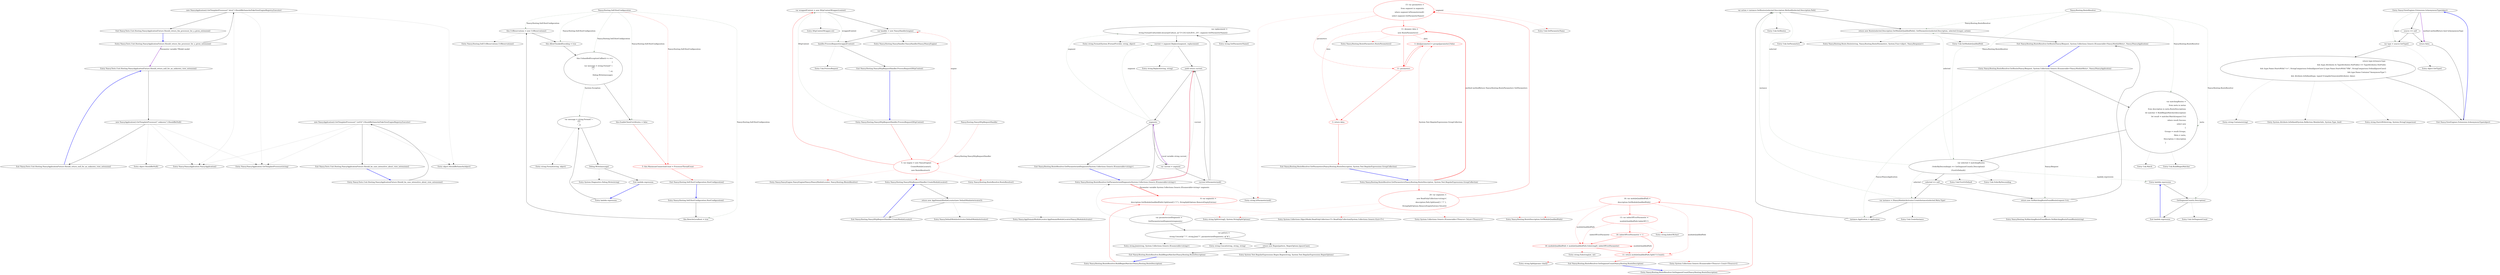 digraph  {
n0 [cluster="Nancy.Tests.Unit.Hosting.NancyApplicationFixture.Should_return_null_for_an_unknown_view_extension()", label="Entry Nancy.Tests.Unit.Hosting.NancyApplicationFixture.Should_return_null_for_an_unknown_view_extension()", span="9-9"];
n1 [cluster="Nancy.Tests.Unit.Hosting.NancyApplicationFixture.Should_return_null_for_an_unknown_view_extension()", label="new NancyApplication().GetTemplateProcessor(''.unknown'').ShouldBeNull()", span="11-11"];
n2 [cluster="Nancy.Tests.Unit.Hosting.NancyApplicationFixture.Should_return_null_for_an_unknown_view_extension()", label="Exit Nancy.Tests.Unit.Hosting.NancyApplicationFixture.Should_return_null_for_an_unknown_view_extension()", span="9-9"];
n3 [cluster="Nancy.NancyApplication.NancyApplication()", label="Entry Nancy.NancyApplication.NancyApplication()", span="12-12"];
n4 [cluster="Nancy.NancyApplication.GetTemplateProcessor(string)", label="Entry Nancy.NancyApplication.GetTemplateProcessor(string)", span="17-17"];
n5 [cluster="object.ShouldBeNull()", label="Entry object.ShouldBeNull()", span="80-80"];
n6 [cluster="Nancy.Tests.Unit.Hosting.NancyApplicationFixture.Should_return_the_processor_for_a_given_extension()", label="Entry Nancy.Tests.Unit.Hosting.NancyApplicationFixture.Should_return_the_processor_for_a_given_extension()", span="16-16"];
n7 [cluster="Nancy.Tests.Unit.Hosting.NancyApplicationFixture.Should_return_the_processor_for_a_given_extension()", label="new NancyApplication().GetTemplateProcessor(''.leto2'').ShouldBeSameAs(FakeViewEngineRegistry.Executor)", span="18-18"];
n8 [cluster="Nancy.Tests.Unit.Hosting.NancyApplicationFixture.Should_return_the_processor_for_a_given_extension()", label="Exit Nancy.Tests.Unit.Hosting.NancyApplicationFixture.Should_return_the_processor_for_a_given_extension()", span="16-16"];
n9 [cluster="object.ShouldBeSameAs(object)", label="Entry object.ShouldBeSameAs(object)", span="75-75"];
n10 [cluster="Nancy.Tests.Unit.Hosting.NancyApplicationFixture.Should_be_case_intensitive_about_view_extensions()", label="Entry Nancy.Tests.Unit.Hosting.NancyApplicationFixture.Should_be_case_intensitive_about_view_extensions()", span="22-22"];
n11 [cluster="Nancy.Tests.Unit.Hosting.NancyApplicationFixture.Should_be_case_intensitive_about_view_extensions()", label="new NancyApplication().GetTemplateProcessor(''.LetO2'').ShouldBeSameAs(FakeViewEngineRegistry.Executor)", span="24-24"];
n12 [cluster="Nancy.Tests.Unit.Hosting.NancyApplicationFixture.Should_be_case_intensitive_about_view_extensions()", label="Exit Nancy.Tests.Unit.Hosting.NancyApplicationFixture.Should_be_case_intensitive_about_view_extensions()", span="22-22"];
m0_8 [cluster="Nancy.Hosting.Self.UrlReservations.UrlReservations()", file="HostConfiguration.cs", label="Entry Nancy.Hosting.Self.UrlReservations.UrlReservations()", span="15-15"];
m0_13 [cluster="string.Format(string, object)", file="HostConfiguration.cs", label="Entry string.Format(string, object)", span="0-0"];
m0_0 [cluster="Nancy.Hosting.Self.HostConfiguration.HostConfiguration()", file="HostConfiguration.cs", label="Entry Nancy.Hosting.Self.HostConfiguration.HostConfiguration()", span="93-93"];
m0_1 [cluster="Nancy.Hosting.Self.HostConfiguration.HostConfiguration()", file="HostConfiguration.cs", label="this.RewriteLocalhost = true", span="95-95"];
m0_2 [cluster="Nancy.Hosting.Self.HostConfiguration.HostConfiguration()", file="HostConfiguration.cs", label="this.UrlReservations = new UrlReservations()", span="96-96"];
m0_3 [cluster="Nancy.Hosting.Self.HostConfiguration.HostConfiguration()", file="HostConfiguration.cs", label="this.AllowChunkedEncoding = true", span="97-97"];
m0_4 [cluster="Nancy.Hosting.Self.HostConfiguration.HostConfiguration()", file="HostConfiguration.cs", label="this.UnhandledExceptionCallback = e =>\r\n                {\r\n                    var message = string.Format(''---\n{0}\n---\n'', e);\r\n                    Debug.Write(message);\r\n                }", span="98-102"];
m0_5 [cluster="Nancy.Hosting.Self.HostConfiguration.HostConfiguration()", file="HostConfiguration.cs", label="this.EnableClientCertificates = false", span="103-103"];
m0_6 [cluster="Nancy.Hosting.Self.HostConfiguration.HostConfiguration()", color=red, community=0, file="HostConfiguration.cs", label="5: this.MaximumConnectionCount = ProcessorThreadCount", span="104-104"];
m0_7 [cluster="Nancy.Hosting.Self.HostConfiguration.HostConfiguration()", file="HostConfiguration.cs", label="Exit Nancy.Hosting.Self.HostConfiguration.HostConfiguration()", span="93-93"];
m0_9 [cluster="lambda expression", file="HostConfiguration.cs", label="Entry lambda expression", span="98-102"];
m0_10 [cluster="lambda expression", file="HostConfiguration.cs", label="var message = string.Format(''---\n{0}\n---\n'', e)", span="100-100"];
m0_11 [cluster="lambda expression", file="HostConfiguration.cs", label="Debug.Write(message)", span="101-101"];
m0_12 [cluster="lambda expression", file="HostConfiguration.cs", label="Exit lambda expression", span="98-102"];
m0_14 [cluster="System.Diagnostics.Debug.Write(string)", file="HostConfiguration.cs", label="Entry System.Diagnostics.Debug.Write(string)", span="0-0"];
m0_15 [file="HostConfiguration.cs", label="Nancy.Hosting.Self.HostConfiguration", span=""];
m1_9 [cluster="HttpContextWrapper.cstr", file="NancyHost.cs", label="Entry HttpContextWrapper.cstr", span=""];
m1_15 [cluster="Nancy.DefaultModuleActivator.DefaultModuleActivator()", file="NancyHost.cs", label="Entry Nancy.DefaultModuleActivator.DefaultModuleActivator()", span="4-4"];
m1_10 [cluster="Nancy.Hosting.NancyHandler.NancyHandler(Nancy.INancyEngine)", file="NancyHost.cs", label="Entry Nancy.Hosting.NancyHandler.NancyHandler(Nancy.INancyEngine)", span="9-9"];
m1_0 [cluster="Nancy.Hosting.NancyHttpRequestHandler.ProcessRequest(HttpContext)", file="NancyHost.cs", label="Entry Nancy.Hosting.NancyHttpRequestHandler.ProcessRequest(HttpContext)", span="12-12"];
m1_1 [cluster="Nancy.Hosting.NancyHttpRequestHandler.ProcessRequest(HttpContext)", color=red, community=0, file="NancyHost.cs", label="5: var engine = new NancyEngine(\r\n                CreateModuleLocator(),\r\n                new RouteResolver())", span="14-16"];
m1_2 [cluster="Nancy.Hosting.NancyHttpRequestHandler.ProcessRequest(HttpContext)", file="NancyHost.cs", label="var wrappedContext = new HttpContextWrapper(context)", span="18-18"];
m1_3 [cluster="Nancy.Hosting.NancyHttpRequestHandler.ProcessRequest(HttpContext)", file="NancyHost.cs", label="var handler = new NancyHandler(engine)", span="19-19"];
m1_4 [cluster="Nancy.Hosting.NancyHttpRequestHandler.ProcessRequest(HttpContext)", file="NancyHost.cs", label="handler.ProcessRequest(wrappedContext)", span="20-20"];
m1_5 [cluster="Nancy.Hosting.NancyHttpRequestHandler.ProcessRequest(HttpContext)", file="NancyHost.cs", label="Exit Nancy.Hosting.NancyHttpRequestHandler.ProcessRequest(HttpContext)", span="12-12"];
m1_6 [cluster="Nancy.NancyEngine.NancyEngine(Nancy.INancyModuleLocator, Nancy.Routing.IRouteResolver)", file="NancyHost.cs", label="Entry Nancy.NancyEngine.NancyEngine(Nancy.INancyModuleLocator, Nancy.Routing.IRouteResolver)", span="19-19"];
m1_7 [cluster="Nancy.Hosting.NancyHttpRequestHandler.CreateModuleLocator()", file="NancyHost.cs", label="Entry Nancy.Hosting.NancyHttpRequestHandler.CreateModuleLocator()", span="23-23"];
m1_12 [cluster="Nancy.Hosting.NancyHttpRequestHandler.CreateModuleLocator()", file="NancyHost.cs", label="return new AppDomainModuleLocator(new DefaultModuleActivator());", span="25-25"];
m1_13 [cluster="Nancy.Hosting.NancyHttpRequestHandler.CreateModuleLocator()", file="NancyHost.cs", label="Exit Nancy.Hosting.NancyHttpRequestHandler.CreateModuleLocator()", span="23-23"];
m1_14 [cluster="Nancy.AppDomainModuleLocator.AppDomainModuleLocator(Nancy.IModuleActivator)", file="NancyHost.cs", label="Entry Nancy.AppDomainModuleLocator.AppDomainModuleLocator(Nancy.IModuleActivator)", span="16-16"];
m1_8 [cluster="Nancy.Routing.RouteResolver.RouteResolver()", file="NancyHost.cs", label="Entry Nancy.Routing.RouteResolver.RouteResolver()", span="10-10"];
m1_11 [cluster="Unk.ProcessRequest", file="NancyHost.cs", label="Entry Unk.ProcessRequest", span=""];
m1_16 [file="NancyHost.cs", label="Nancy.Hosting.NancyHttpRequestHandler", span=""];
m2_57 [cluster="string.Format(System.IFormatProvider, string, object)", file="SerializeTests.cs", label="Entry string.Format(System.IFormatProvider, string, object)", span="0-0"];
m2_16 [cluster="Unk.GetRoutes", file="SerializeTests.cs", label="Entry Unk.GetRoutes", span=""];
m2_35 [cluster="string.IsParameterized()", file="SerializeTests.cs", label="Entry string.IsParameterized()", span="42-42"];
m2_15 [cluster="Unk.CreateInstance", file="SerializeTests.cs", label="Entry Unk.CreateInstance", span=""];
m2_10 [cluster="Unk.BuildRegexMatcher", file="SerializeTests.cs", label="Entry Unk.BuildRegexMatcher", span=""];
m2_59 [cluster="Nancy.Routing.RouteResolver.GetSegmentCount(Nancy.Routing.RouteDescription)", file="SerializeTests.cs", label="Entry Nancy.Routing.RouteResolver.GetSegmentCount(Nancy.Routing.RouteDescription)", span="96-96"];
m2_60 [cluster="Nancy.Routing.RouteResolver.GetSegmentCount(Nancy.Routing.RouteDescription)", color=red, community=0, file="SerializeTests.cs", label="16: var moduleQualifiedPath =\r\n                description.GetModuleQualifiedPath()", span="98-99"];
m2_61 [cluster="Nancy.Routing.RouteResolver.GetSegmentCount(Nancy.Routing.RouteDescription)", color=red, community=0, file="SerializeTests.cs", label="13: var indexOfFirstParameter =\r\n                moduleQualifiedPath.IndexOf('{')", span="101-102"];
m2_63 [cluster="Nancy.Routing.RouteResolver.GetSegmentCount(Nancy.Routing.RouteDescription)", color=red, community=0, file="SerializeTests.cs", label="16: moduleQualifiedPath = moduleQualifiedPath.Substring(0, indexOfFirstParameter)", span="105-105"];
m2_64 [cluster="Nancy.Routing.RouteResolver.GetSegmentCount(Nancy.Routing.RouteDescription)", color=red, community=0, file="SerializeTests.cs", label="11: return moduleQualifiedPath.Split('/').Count();", span="107-107"];
m2_62 [cluster="Nancy.Routing.RouteResolver.GetSegmentCount(Nancy.Routing.RouteDescription)", color=red, community=0, file="SerializeTests.cs", label="16: indexOfFirstParameter > -1", span="104-104"];
m2_65 [cluster="Nancy.Routing.RouteResolver.GetSegmentCount(Nancy.Routing.RouteDescription)", file="SerializeTests.cs", label="Exit Nancy.Routing.RouteResolver.GetSegmentCount(Nancy.Routing.RouteDescription)", span="96-96"];
m2_23 [cluster="Unk.GetSegmentCount", file="SerializeTests.cs", label="Entry Unk.GetSegmentCount", span=""];
m2_58 [cluster="string.Replace(string, string)", file="SerializeTests.cs", label="Entry string.Replace(string, string)", span="0-0"];
m2_18 [cluster="Unk.GetModuleQualifiedPath", file="SerializeTests.cs", label="Entry Unk.GetModuleQualifiedPath", span=""];
m2_24 [cluster="Nancy.Routing.RouteResolver.GetParameters(Nancy.Routing.RouteDescription, System.Text.RegularExpressions.GroupCollection)", file="SerializeTests.cs", label="Entry Nancy.Routing.RouteResolver.GetParameters(Nancy.Routing.RouteDescription, System.Text.RegularExpressions.GroupCollection)", span="42-42"];
m2_25 [cluster="Nancy.Routing.RouteResolver.GetParameters(Nancy.Routing.RouteDescription, System.Text.RegularExpressions.GroupCollection)", color=red, community=0, file="SerializeTests.cs", label="20: var segments =\r\n                new ReadOnlyCollection<string>(\r\n                    description.Path.Split(new[] { ''/'' },\r\n                    StringSplitOptions.RemoveEmptyEntries).ToList())", span="44-47"];
m2_29 [cluster="Nancy.Routing.RouteResolver.GetParameters(Nancy.Routing.RouteDescription, System.Text.RegularExpressions.GroupCollection)", color=red, community=0, file="SerializeTests.cs", label="3: data[parameter] = groups[parameter].Value", span="59-59"];
m2_26 [cluster="Nancy.Routing.RouteResolver.GetParameters(Nancy.Routing.RouteDescription, System.Text.RegularExpressions.GroupCollection)", color=red, community=0, file="SerializeTests.cs", label="15: var parameters =\r\n                from segment in segments\r\n                where segment.IsParameterized()\r\n                select segment.GetParameterName()", span="49-52"];
m2_27 [cluster="Nancy.Routing.RouteResolver.GetParameters(Nancy.Routing.RouteDescription, System.Text.RegularExpressions.GroupCollection)", color=red, community=0, file="SerializeTests.cs", label="11: dynamic data =\r\n                new RouteParameters()", span="54-55"];
m2_28 [cluster="Nancy.Routing.RouteResolver.GetParameters(Nancy.Routing.RouteDescription, System.Text.RegularExpressions.GroupCollection)", color=red, community=0, file="SerializeTests.cs", label="11: parameters", span="57-57"];
m2_30 [cluster="Nancy.Routing.RouteResolver.GetParameters(Nancy.Routing.RouteDescription, System.Text.RegularExpressions.GroupCollection)", color=red, community=0, file="SerializeTests.cs", label="3: return data;", span="62-62"];
m2_31 [cluster="Nancy.Routing.RouteResolver.GetParameters(Nancy.Routing.RouteDescription, System.Text.RegularExpressions.GroupCollection)", file="SerializeTests.cs", label="Exit Nancy.Routing.RouteResolver.GetParameters(Nancy.Routing.RouteDescription, System.Text.RegularExpressions.GroupCollection)", span="42-42"];
m2_33 [cluster="string.Split(string[], System.StringSplitOptions)", file="SerializeTests.cs", label="Entry string.Split(string[], System.StringSplitOptions)", span="0-0"];
m2_44 [cluster="Nancy.Routing.RouteDescription.GetModuleQualifiedPath()", file="SerializeTests.cs", label="Entry Nancy.Routing.RouteDescription.GetModuleQualifiedPath()", span="6-6"];
m2_32 [cluster="System.Collections.ObjectModel.ReadOnlyCollection<T>.ReadOnlyCollection(System.Collections.Generic.IList<T>)", file="SerializeTests.cs", label="Entry System.Collections.ObjectModel.ReadOnlyCollection<T>.ReadOnlyCollection(System.Collections.Generic.IList<T>)", span="0-0"];
m2_67 [cluster="string.Substring(int, int)", file="SerializeTests.cs", label="Entry string.Substring(int, int)", span="0-0"];
m2_46 [cluster="string.Join(string, System.Collections.Generic.IEnumerable<string>)", file="SerializeTests.cs", label="Entry string.Join(string, System.Collections.Generic.IEnumerable<string>)", span="0-0"];
m2_14 [cluster="Nancy.Routing.NoMatchingRouteFoundRoute.NoMatchingRouteFoundRoute(string)", file="SerializeTests.cs", label="Entry Nancy.Routing.NoMatchingRouteFoundRoute.NoMatchingRouteFoundRoute(string)", span="4-4"];
m2_36 [cluster="Unk.GetParameterName", file="SerializeTests.cs", label="Entry Unk.GetParameterName", span=""];
m2_56 [cluster="string.GetParameterName()", file="SerializeTests.cs", label="Entry string.GetParameterName()", span="22-22"];
m2_34 [cluster="System.Collections.Generic.IEnumerable<TSource>.ToList<TSource>()", file="SerializeTests.cs", label="Entry System.Collections.Generic.IEnumerable<TSource>.ToList<TSource>()", span="0-0"];
m2_0 [cluster="Nancy.Routing.RouteResolver.GetRoute(Nancy.IRequest, System.Collections.Generic.IEnumerable<Nancy.ModuleMeta>, Nancy.INancyApplication)", file="SerializeTests.cs", label="Entry Nancy.Routing.RouteResolver.GetRoute(Nancy.IRequest, System.Collections.Generic.IEnumerable<Nancy.ModuleMeta>, Nancy.INancyApplication)", span="12-12"];
m2_1 [cluster="Nancy.Routing.RouteResolver.GetRoute(Nancy.IRequest, System.Collections.Generic.IEnumerable<Nancy.ModuleMeta>, Nancy.INancyApplication)", file="SerializeTests.cs", label="var matchingRoutes =\r\n                from meta in metas\r\n                from description in meta.RouteDescriptions\r\n                let matcher = BuildRegexMatcher(description)\r\n                let result = matcher.Match(request.Uri)\r\n                where result.Success\r\n                select new\r\n                {\r\n                    Groups = result.Groups,\r\n                    Meta = meta,\r\n                    Description = description\r\n                }", span="14-25"];
m2_4 [cluster="Nancy.Routing.RouteResolver.GetRoute(Nancy.IRequest, System.Collections.Generic.IEnumerable<Nancy.ModuleMeta>, Nancy.INancyApplication)", file="SerializeTests.cs", label="return new NoMatchingRouteFoundRoute(request.Uri);", span="33-33"];
m2_6 [cluster="Nancy.Routing.RouteResolver.GetRoute(Nancy.IRequest, System.Collections.Generic.IEnumerable<Nancy.ModuleMeta>, Nancy.INancyApplication)", file="SerializeTests.cs", label="instance.Application = application", span="37-37"];
m2_2 [cluster="Nancy.Routing.RouteResolver.GetRoute(Nancy.IRequest, System.Collections.Generic.IEnumerable<Nancy.ModuleMeta>, Nancy.INancyApplication)", file="SerializeTests.cs", label="var selected = matchingRoutes\r\n                .OrderByDescending(x => GetSegmentCount(x.Description))\r\n                .FirstOrDefault()", span="27-29"];
m2_3 [cluster="Nancy.Routing.RouteResolver.GetRoute(Nancy.IRequest, System.Collections.Generic.IEnumerable<Nancy.ModuleMeta>, Nancy.INancyApplication)", file="SerializeTests.cs", label="selected == null", span="31-31"];
m2_5 [cluster="Nancy.Routing.RouteResolver.GetRoute(Nancy.IRequest, System.Collections.Generic.IEnumerable<Nancy.ModuleMeta>, Nancy.INancyApplication)", file="SerializeTests.cs", label="var instance = (NancyModule)Activator.CreateInstance(selected.Meta.Type)", span="36-36"];
m2_7 [cluster="Nancy.Routing.RouteResolver.GetRoute(Nancy.IRequest, System.Collections.Generic.IEnumerable<Nancy.ModuleMeta>, Nancy.INancyApplication)", file="SerializeTests.cs", label="var action = instance.GetRoutes(selected.Description.Method)[selected.Description.Path]", span="38-38"];
m2_8 [cluster="Nancy.Routing.RouteResolver.GetRoute(Nancy.IRequest, System.Collections.Generic.IEnumerable<Nancy.ModuleMeta>, Nancy.INancyApplication)", file="SerializeTests.cs", label="return new Route(selected.Description.GetModuleQualifiedPath(), GetParameters(selected.Description, selected.Groups), action);", span="39-39"];
m2_9 [cluster="Nancy.Routing.RouteResolver.GetRoute(Nancy.IRequest, System.Collections.Generic.IEnumerable<Nancy.ModuleMeta>, Nancy.INancyApplication)", file="SerializeTests.cs", label="Exit Nancy.Routing.RouteResolver.GetRoute(Nancy.IRequest, System.Collections.Generic.IEnumerable<Nancy.ModuleMeta>, Nancy.INancyApplication)", span="12-12"];
m2_19 [cluster="Unk.GetParameters", file="SerializeTests.cs", label="Entry Unk.GetParameters", span=""];
m2_20 [cluster="lambda expression", file="SerializeTests.cs", label="Entry lambda expression", span="28-28"];
m2_21 [cluster="lambda expression", file="SerializeTests.cs", label="GetSegmentCount(x.Description)", span="28-28"];
m2_22 [cluster="lambda expression", file="SerializeTests.cs", label="Exit lambda expression", span="28-28"];
m2_13 [cluster="Unk.FirstOrDefault", file="SerializeTests.cs", label="Entry Unk.FirstOrDefault", span=""];
m2_17 [cluster="Nancy.Routing.Route.Route(string, Nancy.Routing.RouteParameters, System.Func<object, Nancy.Response>)", file="SerializeTests.cs", label="Entry Nancy.Routing.Route.Route(string, Nancy.Routing.RouteParameters, System.Func<object, Nancy.Response>)", span="6-6"];
m2_69 [cluster="System.Collections.Generic.IEnumerable<TSource>.Count<TSource>()", file="SerializeTests.cs", label="Entry System.Collections.Generic.IEnumerable<TSource>.Count<TSource>()", span="0-0"];
m2_68 [cluster="string.Split(params char[])", file="SerializeTests.cs", label="Entry string.Split(params char[])", span="0-0"];
m2_45 [cluster="Nancy.Routing.RouteResolver.GetParameterizedSegments(System.Collections.Generic.IEnumerable<string>)", file="SerializeTests.cs", label="Entry Nancy.Routing.RouteResolver.GetParameterizedSegments(System.Collections.Generic.IEnumerable<string>)", span="79-79"];
m2_49 [cluster="Nancy.Routing.RouteResolver.GetParameterizedSegments(System.Collections.Generic.IEnumerable<string>)", file="SerializeTests.cs", label=segments, span="81-81"];
m2_54 [cluster="Nancy.Routing.RouteResolver.GetParameterizedSegments(System.Collections.Generic.IEnumerable<string>)", file="SerializeTests.cs", label="yield return current;", span="92-92"];
m2_50 [cluster="Nancy.Routing.RouteResolver.GetParameterizedSegments(System.Collections.Generic.IEnumerable<string>)", file="SerializeTests.cs", label="var current = segment", span="83-83"];
m2_52 [cluster="Nancy.Routing.RouteResolver.GetParameterizedSegments(System.Collections.Generic.IEnumerable<string>)", file="SerializeTests.cs", label="var replacement =\r\n                        string.Format(CultureInfo.InvariantCulture, @''(?<{0}>[/A-Z0-9._-]*)'', segment.GetParameterName())", span="86-87"];
m2_53 [cluster="Nancy.Routing.RouteResolver.GetParameterizedSegments(System.Collections.Generic.IEnumerable<string>)", file="SerializeTests.cs", label="current = segment.Replace(segment, replacement)", span="89-89"];
m2_51 [cluster="Nancy.Routing.RouteResolver.GetParameterizedSegments(System.Collections.Generic.IEnumerable<string>)", file="SerializeTests.cs", label="current.IsParameterized()", span="84-84"];
m2_55 [cluster="Nancy.Routing.RouteResolver.GetParameterizedSegments(System.Collections.Generic.IEnumerable<string>)", file="SerializeTests.cs", label="Exit Nancy.Routing.RouteResolver.GetParameterizedSegments(System.Collections.Generic.IEnumerable<string>)", span="79-79"];
m2_48 [cluster="System.Text.RegularExpressions.Regex.Regex(string, System.Text.RegularExpressions.RegexOptions)", file="SerializeTests.cs", label="Entry System.Text.RegularExpressions.Regex.Regex(string, System.Text.RegularExpressions.RegexOptions)", span="0-0"];
m2_12 [cluster="Unk.OrderByDescending", file="SerializeTests.cs", label="Entry Unk.OrderByDescending", span=""];
m2_47 [cluster="string.Concat(string, string, string)", file="SerializeTests.cs", label="Entry string.Concat(string, string, string)", span="0-0"];
m2_66 [cluster="string.IndexOf(char)", file="SerializeTests.cs", label="Entry string.IndexOf(char)", span="0-0"];
m2_37 [cluster="Nancy.Routing.RouteParameters.RouteParameters()", file="SerializeTests.cs", label="Entry Nancy.Routing.RouteParameters.RouteParameters()", span="8-8"];
m2_11 [cluster="Unk.Match", file="SerializeTests.cs", label="Entry Unk.Match", span=""];
m2_38 [cluster="Nancy.Routing.RouteResolver.BuildRegexMatcher(Nancy.Routing.RouteDescription)", file="SerializeTests.cs", label="Entry Nancy.Routing.RouteResolver.BuildRegexMatcher(Nancy.Routing.RouteDescription)", span="65-65"];
m2_39 [cluster="Nancy.Routing.RouteResolver.BuildRegexMatcher(Nancy.Routing.RouteDescription)", color=red, community=0, file="SerializeTests.cs", label="8: var segments =\r\n                description.GetModuleQualifiedPath().Split(new[] {''/''}, StringSplitOptions.RemoveEmptyEntries)", span="67-68"];
m2_40 [cluster="Nancy.Routing.RouteResolver.BuildRegexMatcher(Nancy.Routing.RouteDescription)", file="SerializeTests.cs", label="var parameterizedSegments =\r\n                GetParameterizedSegments(segments)", span="70-71"];
m2_41 [cluster="Nancy.Routing.RouteResolver.BuildRegexMatcher(Nancy.Routing.RouteDescription)", file="SerializeTests.cs", label="var pattern =\r\n                string.Concat(@''^/'', string.Join(''/'', parameterizedSegments), @''$'')", span="73-74"];
m2_42 [cluster="Nancy.Routing.RouteResolver.BuildRegexMatcher(Nancy.Routing.RouteDescription)", file="SerializeTests.cs", label="return new Regex(pattern, RegexOptions.IgnoreCase);", span="76-76"];
m2_43 [cluster="Nancy.Routing.RouteResolver.BuildRegexMatcher(Nancy.Routing.RouteDescription)", file="SerializeTests.cs", label="Exit Nancy.Routing.RouteResolver.BuildRegexMatcher(Nancy.Routing.RouteDescription)", span="65-65"];
m2_70 [file="SerializeTests.cs", label="Nancy.Routing.RouteResolver", span=""];
m3_0 [cluster="Nancy.ViewEngines.Extensions.IsAnonymousType(object)", file="SimpleJson.cs", label="Entry Nancy.ViewEngines.Extensions.IsAnonymousType(object)", span="16-16"];
m3_1 [cluster="Nancy.ViewEngines.Extensions.IsAnonymousType(object)", file="SimpleJson.cs", label="source == null", span="18-18"];
m3_3 [cluster="Nancy.ViewEngines.Extensions.IsAnonymousType(object)", file="SimpleJson.cs", label="var type = source.GetType()", span="23-23"];
m3_2 [cluster="Nancy.ViewEngines.Extensions.IsAnonymousType(object)", file="SimpleJson.cs", label="return false;", span="20-20"];
m3_4 [cluster="Nancy.ViewEngines.Extensions.IsAnonymousType(object)", file="SimpleJson.cs", label="return type.IsGenericType \r\n                   && (type.Attributes & TypeAttributes.NotPublic) == TypeAttributes.NotPublic\r\n                   && (type.Name.StartsWith(''<>'', StringComparison.OrdinalIgnoreCase) || type.Name.StartsWith(''VB$'', StringComparison.OrdinalIgnoreCase))\r\n                   && type.Name.Contains(''AnonymousType'')\r\n                   && Attribute.IsDefined(type, typeof (CompilerGeneratedAttribute), false);", span="25-29"];
m3_5 [cluster="Nancy.ViewEngines.Extensions.IsAnonymousType(object)", file="SimpleJson.cs", label="Exit Nancy.ViewEngines.Extensions.IsAnonymousType(object)", span="16-16"];
m3_8 [cluster="string.Contains(string)", file="SimpleJson.cs", label="Entry string.Contains(string)", span="0-0"];
m3_9 [cluster="System.Attribute.IsDefined(System.Reflection.MemberInfo, System.Type, bool)", file="SimpleJson.cs", label="Entry System.Attribute.IsDefined(System.Reflection.MemberInfo, System.Type, bool)", span="0-0"];
m3_6 [cluster="object.GetType()", file="SimpleJson.cs", label="Entry object.GetType()", span="0-0"];
m3_7 [cluster="string.StartsWith(string, System.StringComparison)", file="SimpleJson.cs", label="Entry string.StartsWith(string, System.StringComparison)", span="0-0"];
n0 -> n1  [key=0, style=solid];
n1 -> n2  [key=0, style=solid];
n1 -> n3  [key=2, style=dotted];
n1 -> n4  [key=2, style=dotted];
n1 -> n5  [key=2, style=dotted];
n2 -> n0  [color=blue, key=0, style=bold];
n6 -> n7  [key=0, style=solid];
n6 -> n0  [color=darkorchid, key=3, label="Parameter variable TModel model", style=bold];
n7 -> n8  [key=0, style=solid];
n7 -> n3  [key=2, style=dotted];
n7 -> n4  [key=2, style=dotted];
n7 -> n9  [key=2, style=dotted];
n8 -> n6  [color=blue, key=0, style=bold];
n10 -> n11  [key=0, style=solid];
n11 -> n12  [key=0, style=solid];
n11 -> n3  [key=2, style=dotted];
n11 -> n4  [key=2, style=dotted];
n11 -> n9  [key=2, style=dotted];
n12 -> n10  [color=blue, key=0, style=bold];
m0_0 -> m0_1  [key=0, style=solid];
m0_1 -> m0_2  [key=0, style=solid];
m0_2 -> m0_3  [key=0, style=solid];
m0_2 -> m0_8  [key=2, style=dotted];
m0_3 -> m0_4  [key=0, style=solid];
m0_4 -> m0_5  [key=0, style=solid];
m0_4 -> m0_10  [color=darkseagreen4, key=1, label="System.Exception", style=dashed];
m0_5 -> m0_6  [color=red, key=0, style=solid];
m0_6 -> m0_7  [color=red, key=0, style=solid];
m0_7 -> m0_0  [color=blue, key=0, style=bold];
m0_9 -> m0_10  [key=0, style=solid];
m0_10 -> m0_11  [key=0, style=solid];
m0_10 -> m0_13  [key=2, style=dotted];
m0_11 -> m0_12  [key=0, style=solid];
m0_11 -> m0_14  [key=2, style=dotted];
m0_12 -> m0_9  [color=blue, key=0, style=bold];
m0_15 -> m0_1  [color=darkseagreen4, key=1, label="Nancy.Hosting.Self.HostConfiguration", style=dashed];
m0_15 -> m0_2  [color=darkseagreen4, key=1, label="Nancy.Hosting.Self.HostConfiguration", style=dashed];
m0_15 -> m0_3  [color=darkseagreen4, key=1, label="Nancy.Hosting.Self.HostConfiguration", style=dashed];
m0_15 -> m0_4  [color=darkseagreen4, key=1, label="Nancy.Hosting.Self.HostConfiguration", style=dashed];
m0_15 -> m0_5  [color=darkseagreen4, key=1, label="Nancy.Hosting.Self.HostConfiguration", style=dashed];
m0_15 -> m0_6  [color=red, key=1, label="Nancy.Hosting.Self.HostConfiguration", style=dashed];
m1_0 -> m1_1  [color=red, key=0, style=solid];
m1_0 -> m1_2  [color=darkseagreen4, key=1, label=HttpContext, style=dashed];
m1_1 -> m1_2  [color=red, key=0, style=solid];
m1_1 -> m1_6  [color=red, key=2, style=dotted];
m1_1 -> m1_7  [color=red, key=2, style=dotted];
m1_1 -> m1_8  [color=red, key=2, style=dotted];
m1_1 -> m1_3  [color=red, key=1, label=engine, style=dashed];
m1_2 -> m1_3  [key=0, style=solid];
m1_2 -> m1_9  [key=2, style=dotted];
m1_2 -> m1_4  [color=darkseagreen4, key=1, label=wrappedContext, style=dashed];
m1_3 -> m1_4  [key=0, style=solid];
m1_3 -> m1_10  [key=2, style=dotted];
m1_4 -> m1_5  [key=0, style=solid];
m1_4 -> m1_11  [key=2, style=dotted];
m1_5 -> m1_0  [color=blue, key=0, style=bold];
m1_7 -> m1_12  [key=0, style=solid];
m1_12 -> m1_13  [key=0, style=solid];
m1_12 -> m1_14  [key=2, style=dotted];
m1_12 -> m1_15  [key=2, style=dotted];
m1_13 -> m1_7  [color=blue, key=0, style=bold];
m1_16 -> m1_1  [color=red, key=1, label="Nancy.Hosting.NancyHttpRequestHandler", style=dashed];
m2_59 -> m2_60  [color=red, key=0, style=solid];
m2_60 -> m2_61  [color=red, key=0, style=solid];
m2_60 -> m2_44  [color=red, key=2, style=dotted];
m2_60 -> m2_63  [color=red, key=1, label=moduleQualifiedPath, style=dashed];
m2_60 -> m2_64  [color=red, key=1, label=moduleQualifiedPath, style=dashed];
m2_61 -> m2_62  [color=red, key=0, style=solid];
m2_61 -> m2_66  [color=red, key=2, style=dotted];
m2_61 -> m2_63  [color=red, key=1, label=indexOfFirstParameter, style=dashed];
m2_63 -> m2_64  [color=red, key=0, style=solid];
m2_63 -> m2_67  [color=red, key=2, style=dotted];
m2_63 -> m2_63  [color=red, key=1, label=moduleQualifiedPath, style=dashed];
m2_64 -> m2_65  [color=red, key=0, style=solid];
m2_64 -> m2_68  [color=red, key=2, style=dotted];
m2_64 -> m2_69  [color=red, key=2, style=dotted];
m2_62 -> m2_63  [color=red, key=0, style=solid];
m2_62 -> m2_64  [color=red, key=0, style=solid];
m2_65 -> m2_59  [color=blue, key=0, style=bold];
m2_24 -> m2_25  [color=red, key=0, style=solid];
m2_24 -> m2_29  [color=red, key=1, label="System.Text.RegularExpressions.GroupCollection", style=dashed];
m2_24 -> m2_27  [color=red, key=3, label="method methodReturn Nancy.Routing.RouteParameters GetParameters", style=bold];
m2_25 -> m2_26  [color=red, key=0, style=solid];
m2_25 -> m2_32  [color=red, key=2, style=dotted];
m2_25 -> m2_33  [color=red, key=2, style=dotted];
m2_25 -> m2_34  [color=red, key=2, style=dotted];
m2_29 -> m2_28  [color=red, key=0, style=solid];
m2_26 -> m2_27  [color=red, key=0, style=solid];
m2_26 -> m2_35  [color=red, key=2, style=dotted];
m2_26 -> m2_36  [color=red, key=2, style=dotted];
m2_26 -> m2_26  [color=red, key=1, label=segment, style=dashed];
m2_26 -> m2_28  [color=red, key=1, label=parameters, style=dashed];
m2_27 -> m2_28  [color=red, key=0, style=solid];
m2_27 -> m2_37  [color=red, key=2, style=dotted];
m2_27 -> m2_29  [color=red, key=1, label=data, style=dashed];
m2_27 -> m2_30  [color=red, key=1, label=data, style=dashed];
m2_28 -> m2_29  [color=red, key=0, style=solid];
m2_28 -> m2_30  [color=red, key=0, style=solid];
m2_30 -> m2_31  [color=red, key=0, style=solid];
m2_31 -> m2_24  [color=blue, key=0, style=bold];
m2_0 -> m2_1  [key=0, style=solid];
m2_0 -> m2_4  [color=darkseagreen4, key=1, label="Nancy.IRequest", style=dashed];
m2_0 -> m2_6  [color=darkseagreen4, key=1, label="Nancy.INancyApplication", style=dashed];
m2_1 -> m2_2  [key=0, style=solid];
m2_1 -> m2_10  [key=2, style=dotted];
m2_1 -> m2_11  [key=2, style=dotted];
m2_1 -> m2_1  [color=darkseagreen4, key=1, label=meta, style=dashed];
m2_4 -> m2_9  [key=0, style=solid];
m2_4 -> m2_14  [key=2, style=dotted];
m2_6 -> m2_7  [key=0, style=solid];
m2_2 -> m2_3  [key=0, style=solid];
m2_2 -> m2_12  [key=2, style=dotted];
m2_2 -> m2_13  [key=2, style=dotted];
m2_2 -> m2_20  [color=darkseagreen4, key=1, label="lambda expression", style=dashed];
m2_2 -> m2_5  [color=darkseagreen4, key=1, label=selected, style=dashed];
m2_2 -> m2_7  [color=darkseagreen4, key=1, label=selected, style=dashed];
m2_2 -> m2_8  [color=darkseagreen4, key=1, label=selected, style=dashed];
m2_3 -> m2_4  [key=0, style=solid];
m2_3 -> m2_5  [key=0, style=solid];
m2_5 -> m2_6  [key=0, style=solid];
m2_5 -> m2_15  [key=2, style=dotted];
m2_5 -> m2_7  [color=darkseagreen4, key=1, label=instance, style=dashed];
m2_7 -> m2_8  [key=0, style=solid];
m2_7 -> m2_16  [key=2, style=dotted];
m2_8 -> m2_9  [key=0, style=solid];
m2_8 -> m2_17  [key=2, style=dotted];
m2_8 -> m2_18  [key=2, style=dotted];
m2_8 -> m2_19  [key=2, style=dotted];
m2_9 -> m2_0  [color=blue, key=0, style=bold];
m2_20 -> m2_21  [key=0, style=solid];
m2_21 -> m2_22  [key=0, style=solid];
m2_21 -> m2_23  [key=2, style=dotted];
m2_22 -> m2_20  [color=blue, key=0, style=bold];
m2_45 -> m2_49  [key=0, style=solid];
m2_45 -> m2_54  [color=crimson, key=0, style=bold];
m2_45 -> m2_39  [color=red, key=3, label="Parameter variable System.Collections.Generic.IEnumerable<string> segments", style=bold];
m2_49 -> m2_50  [key=0, style=solid];
m2_49 -> m2_55  [key=0, style=solid];
m2_49 -> m2_52  [color=darkseagreen4, key=1, label=segment, style=dashed];
m2_49 -> m2_53  [color=darkseagreen4, key=1, label=segment, style=dashed];
m2_54 -> m2_49  [key=0, style=solid];
m2_50 -> m2_51  [key=0, style=solid];
m2_50 -> m2_54  [color=darkseagreen4, key=1, label=current, style=dashed];
m2_50 -> m2_49  [color=darkorchid, key=3, label="Local variable string current", style=bold];
m2_52 -> m2_53  [key=0, style=solid];
m2_52 -> m2_56  [key=2, style=dotted];
m2_52 -> m2_57  [key=2, style=dotted];
m2_53 -> m2_54  [key=0, style=solid];
m2_53 -> m2_58  [key=2, style=dotted];
m2_51 -> m2_52  [key=0, style=solid];
m2_51 -> m2_54  [key=0, style=solid];
m2_51 -> m2_35  [key=2, style=dotted];
m2_55 -> m2_45  [color=blue, key=0, style=bold];
m2_38 -> m2_39  [color=red, key=0, style=solid];
m2_39 -> m2_40  [color=red, key=0, style=solid];
m2_39 -> m2_44  [color=red, key=2, style=dotted];
m2_39 -> m2_33  [color=red, key=2, style=dotted];
m2_40 -> m2_41  [key=0, style=solid];
m2_40 -> m2_45  [key=2, style=dotted];
m2_41 -> m2_42  [key=0, style=solid];
m2_41 -> m2_46  [key=2, style=dotted];
m2_41 -> m2_47  [key=2, style=dotted];
m2_42 -> m2_43  [key=0, style=solid];
m2_42 -> m2_48  [key=2, style=dotted];
m2_43 -> m2_38  [color=blue, key=0, style=bold];
m2_70 -> m2_1  [color=darkseagreen4, key=1, label="Nancy.Routing.RouteResolver", style=dashed];
m2_70 -> m2_2  [color=darkseagreen4, key=1, label="Nancy.Routing.RouteResolver", style=dashed];
m2_70 -> m2_21  [color=darkseagreen4, key=1, label="Nancy.Routing.RouteResolver", style=dashed];
m2_70 -> m2_8  [color=darkseagreen4, key=1, label="Nancy.Routing.RouteResolver", style=dashed];
m3_0 -> m3_1  [key=0, style=solid];
m3_0 -> m3_3  [color=darkseagreen4, key=1, label=object, style=dashed];
m3_0 -> m3_2  [color=darkorchid, key=3, label="method methodReturn bool IsAnonymousType", style=bold];
m3_1 -> m3_2  [key=0, style=solid];
m3_1 -> m3_3  [key=0, style=solid];
m3_3 -> m3_4  [key=0, style=solid];
m3_3 -> m3_6  [key=2, style=dotted];
m3_2 -> m3_5  [key=0, style=solid];
m3_4 -> m3_5  [key=0, style=solid];
m3_4 -> m3_7  [key=2, style=dotted];
m3_4 -> m3_8  [key=2, style=dotted];
m3_4 -> m3_9  [key=2, style=dotted];
m3_5 -> m3_0  [color=blue, key=0, style=bold];
}
